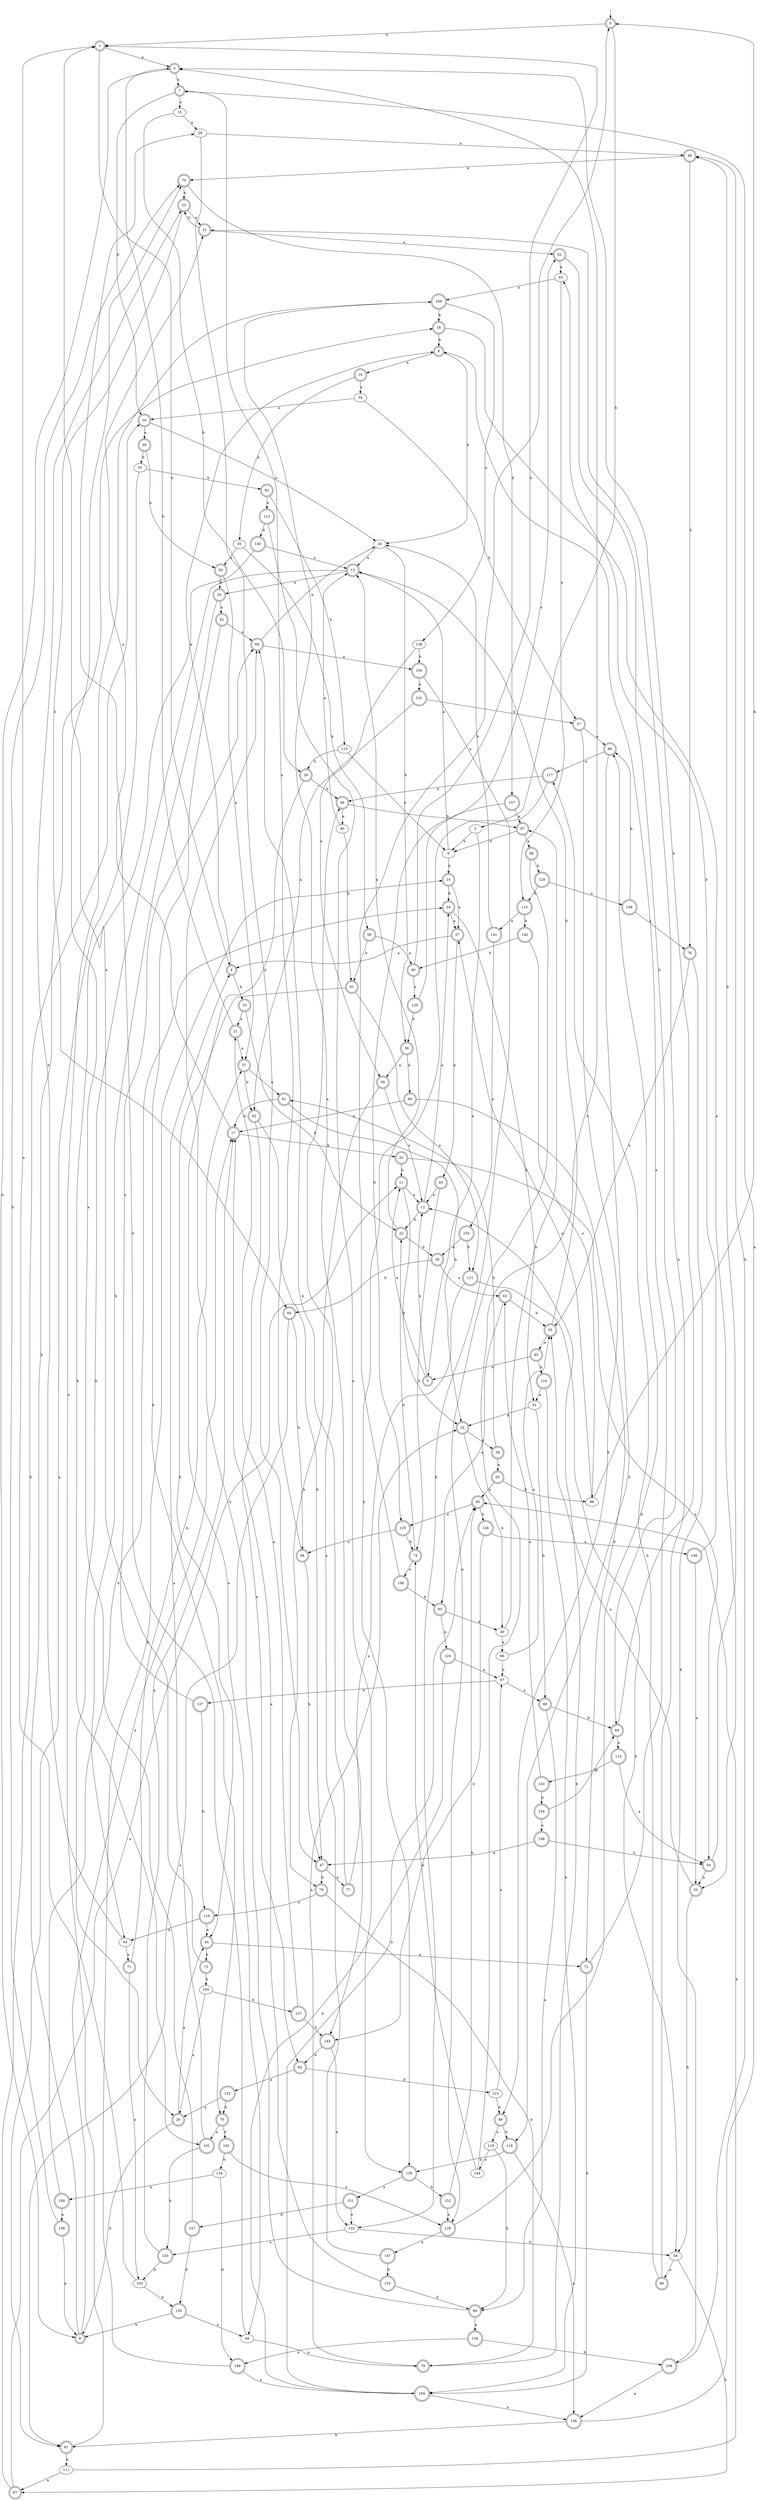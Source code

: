 digraph RandomDFA {
  __start0 [label="", shape=none];
  __start0 -> 0 [label=""];
  0 [shape=circle] [shape=doublecircle]
  0 -> 1 [label="a"]
  0 -> 2 [label="b"]
  1 [shape=doublecircle]
  1 -> 3 [label="a"]
  1 -> 4 [label="b"]
  2
  2 -> 5 [label="a"]
  2 -> 6 [label="b"]
  3 [shape=doublecircle]
  3 -> 7 [label="a"]
  3 -> 8 [label="b"]
  4 [shape=doublecircle]
  4 -> 9 [label="a"]
  4 -> 10 [label="b"]
  5 [shape=doublecircle]
  5 -> 11 [label="a"]
  5 -> 12 [label="b"]
  6
  6 -> 13 [label="a"]
  6 -> 14 [label="b"]
  7 [shape=doublecircle]
  7 -> 15 [label="a"]
  7 -> 16 [label="b"]
  8 [shape=doublecircle]
  8 -> 17 [label="a"]
  8 -> 18 [label="b"]
  9 [shape=doublecircle]
  9 -> 19 [label="a"]
  9 -> 20 [label="b"]
  10 [shape=doublecircle]
  10 -> 21 [label="a"]
  10 -> 22 [label="b"]
  11 [shape=doublecircle]
  11 -> 12 [label="a"]
  11 -> 23 [label="b"]
  12 [shape=doublecircle]
  12 -> 24 [label="a"]
  12 -> 22 [label="b"]
  13 [shape=doublecircle]
  13 -> 25 [label="a"]
  13 -> 26 [label="b"]
  14 [shape=doublecircle]
  14 -> 27 [label="a"]
  14 -> 24 [label="b"]
  15
  15 -> 28 [label="a"]
  15 -> 29 [label="b"]
  16 [shape=doublecircle]
  16 -> 30 [label="a"]
  16 -> 20 [label="b"]
  17 [shape=doublecircle]
  17 -> 31 [label="a"]
  17 -> 32 [label="b"]
  18 [shape=doublecircle]
  18 -> 33 [label="a"]
  18 -> 9 [label="b"]
  19 [shape=doublecircle]
  19 -> 34 [label="a"]
  19 -> 35 [label="b"]
  20
  20 -> 13 [label="a"]
  20 -> 36 [label="b"]
  21 [shape=doublecircle]
  21 -> 37 [label="a"]
  21 -> 3 [label="b"]
  22 [shape=doublecircle]
  22 -> 13 [label="a"]
  22 -> 38 [label="b"]
  23 [shape=doublecircle]
  23 -> 39 [label="a"]
  23 -> 40 [label="b"]
  24 [shape=doublecircle]
  24 -> 27 [label="a"]
  24 -> 41 [label="b"]
  25 [shape=doublecircle]
  25 -> 42 [label="a"]
  25 -> 43 [label="b"]
  26 [shape=doublecircle]
  26 -> 44 [label="a"]
  26 -> 8 [label="b"]
  27 [shape=doublecircle]
  27 -> 4 [label="a"]
  27 -> 45 [label="b"]
  28
  28 -> 46 [label="a"]
  28 -> 47 [label="b"]
  29 [shape=doublecircle]
  29 -> 48 [label="a"]
  29 -> 49 [label="b"]
  30 [shape=doublecircle]
  30 -> 50 [label="a"]
  30 -> 51 [label="b"]
  31 [shape=doublecircle]
  31 -> 52 [label="a"]
  31 -> 53 [label="b"]
  32 [shape=doublecircle]
  32 -> 54 [label="a"]
  32 -> 11 [label="b"]
  33 [shape=doublecircle]
  33 -> 55 [label="a"]
  33 -> 56 [label="b"]
  34
  34 -> 16 [label="a"]
  34 -> 57 [label="b"]
  35
  35 -> 50 [label="a"]
  35 -> 58 [label="b"]
  36 [shape=doublecircle]
  36 -> 59 [label="a"]
  36 -> 60 [label="b"]
  37 [shape=doublecircle]
  37 -> 61 [label="a"]
  37 -> 62 [label="b"]
  38 [shape=doublecircle]
  38 -> 63 [label="a"]
  38 -> 64 [label="b"]
  39 [shape=doublecircle]
  39 -> 65 [label="a"]
  39 -> 61 [label="b"]
  40
  40 -> 66 [label="a"]
  40 -> 67 [label="b"]
  41
  41 -> 23 [label="a"]
  41 -> 68 [label="b"]
  42 [shape=doublecircle]
  42 -> 69 [label="a"]
  42 -> 70 [label="b"]
  43
  43 -> 71 [label="a"]
  43 -> 53 [label="b"]
  44 [shape=doublecircle]
  44 -> 72 [label="a"]
  44 -> 73 [label="b"]
  45 [shape=doublecircle]
  45 -> 12 [label="a"]
  45 -> 74 [label="b"]
  46 [shape=doublecircle]
  46 -> 75 [label="a"]
  46 -> 76 [label="b"]
  47 [shape=doublecircle]
  47 -> 77 [label="a"]
  47 -> 78 [label="b"]
  48
  48 -> 79 [label="a"]
  48 -> 28 [label="b"]
  49 [shape=doublecircle]
  49 -> 80 [label="a"]
  49 -> 67 [label="b"]
  50 [shape=doublecircle]
  50 -> 37 [label="a"]
  50 -> 25 [label="b"]
  51
  51 -> 81 [label="a"]
  51 -> 82 [label="b"]
  52 [shape=doublecircle]
  52 -> 83 [label="a"]
  52 -> 84 [label="b"]
  53 [shape=doublecircle]
  53 -> 31 [label="a"]
  53 -> 64 [label="b"]
  54 [shape=doublecircle]
  54 -> 33 [label="a"]
  54 -> 46 [label="b"]
  55 [shape=doublecircle]
  55 -> 85 [label="a"]
  55 -> 13 [label="b"]
  56
  56 -> 86 [label="a"]
  56 -> 87 [label="b"]
  57 [shape=doublecircle]
  57 -> 88 [label="a"]
  57 -> 89 [label="b"]
  58 [shape=doublecircle]
  58 -> 90 [label="a"]
  58 -> 91 [label="b"]
  59 [shape=doublecircle]
  59 -> 12 [label="a"]
  59 -> 78 [label="b"]
  60 [shape=doublecircle]
  60 -> 17 [label="a"]
  60 -> 72 [label="b"]
  61 [shape=doublecircle]
  61 -> 17 [label="a"]
  61 -> 23 [label="b"]
  62 [shape=doublecircle]
  62 -> 92 [label="a"]
  62 -> 47 [label="b"]
  63 [shape=doublecircle]
  63 -> 93 [label="a"]
  63 -> 55 [label="b"]
  64 [shape=doublecircle]
  64 -> 81 [label="a"]
  64 -> 94 [label="b"]
  65 [shape=doublecircle]
  65 -> 95 [label="a"]
  65 -> 96 [label="b"]
  66
  66 -> 55 [label="a"]
  66 -> 97 [label="b"]
  67 [shape=doublecircle]
  67 -> 98 [label="a"]
  67 -> 6 [label="b"]
  68 [shape=doublecircle]
  68 -> 99 [label="a"]
  68 -> 84 [label="b"]
  69 [shape=doublecircle]
  69 -> 100 [label="a"]
  69 -> 20 [label="b"]
  70 [shape=doublecircle]
  70 -> 101 [label="a"]
  70 -> 102 [label="b"]
  71 [shape=doublecircle]
  71 -> 103 [label="a"]
  71 -> 37 [label="b"]
  72 [shape=doublecircle]
  72 -> 9 [label="a"]
  72 -> 104 [label="b"]
  73 [shape=doublecircle]
  73 -> 1 [label="a"]
  73 -> 105 [label="b"]
  74 [shape=doublecircle]
  74 -> 106 [label="a"]
  74 -> 22 [label="b"]
  75 [shape=doublecircle]
  75 -> 53 [label="a"]
  75 -> 107 [label="b"]
  76 [shape=doublecircle]
  76 -> 55 [label="a"]
  76 -> 108 [label="b"]
  77 [shape=doublecircle]
  77 -> 109 [label="a"]
  77 -> 69 [label="b"]
  78 [shape=doublecircle]
  78 -> 110 [label="a"]
  78 -> 79 [label="b"]
  79 [shape=doublecircle]
  79 -> 23 [label="a"]
  79 -> 12 [label="b"]
  80
  80 -> 13 [label="a"]
  80 -> 91 [label="b"]
  81 [shape=doublecircle]
  81 -> 109 [label="a"]
  81 -> 111 [label="b"]
  82 [shape=doublecircle]
  82 -> 112 [label="a"]
  82 -> 113 [label="b"]
  83
  83 -> 114 [label="a"]
  83 -> 109 [label="b"]
  84 [shape=doublecircle]
  84 -> 115 [label="a"]
  84 -> 3 [label="b"]
  85 [shape=doublecircle]
  85 -> 5 [label="a"]
  85 -> 116 [label="b"]
  86 [shape=doublecircle]
  86 -> 31 [label="a"]
  86 -> 117 [label="b"]
  87 [shape=doublecircle]
  87 -> 11 [label="a"]
  87 -> 16 [label="b"]
  88 [shape=doublecircle]
  88 -> 117 [label="a"]
  88 -> 118 [label="b"]
  89 [shape=doublecircle]
  89 -> 119 [label="a"]
  89 -> 118 [label="b"]
  90 [shape=doublecircle]
  90 -> 120 [label="a"]
  90 -> 1 [label="b"]
  91 [shape=doublecircle]
  91 -> 121 [label="a"]
  91 -> 44 [label="b"]
  92 [shape=doublecircle]
  92 -> 122 [label="a"]
  92 -> 123 [label="b"]
  93 [shape=doublecircle]
  93 -> 40 [label="a"]
  93 -> 124 [label="b"]
  94 [shape=doublecircle]
  94 -> 7 [label="a"]
  94 -> 47 [label="b"]
  95 [shape=doublecircle]
  95 -> 125 [label="a"]
  95 -> 126 [label="b"]
  96
  96 -> 27 [label="a"]
  96 -> 0 [label="b"]
  97
  97 -> 68 [label="a"]
  97 -> 127 [label="b"]
  98 [shape=doublecircle]
  98 -> 128 [label="a"]
  98 -> 129 [label="b"]
  99 [shape=doublecircle]
  99 -> 130 [label="a"]
  99 -> 69 [label="b"]
  100 [shape=doublecircle]
  100 -> 131 [label="a"]
  100 -> 132 [label="b"]
  101 [shape=doublecircle]
  101 -> 4 [label="a"]
  101 -> 133 [label="b"]
  102 [shape=doublecircle]
  102 -> 128 [label="a"]
  102 -> 134 [label="b"]
  103
  103 -> 1 [label="a"]
  103 -> 135 [label="b"]
  104 [shape=doublecircle]
  104 -> 136 [label="a"]
  104 -> 95 [label="b"]
  105
  105 -> 26 [label="a"]
  105 -> 137 [label="b"]
  106 [shape=doublecircle]
  106 -> 0 [label="a"]
  106 -> 93 [label="b"]
  107 [shape=doublecircle]
  107 -> 67 [label="a"]
  107 -> 125 [label="b"]
  108 [shape=doublecircle]
  108 -> 136 [label="a"]
  108 -> 46 [label="b"]
  109 [shape=doublecircle]
  109 -> 138 [label="a"]
  109 -> 18 [label="b"]
  110 [shape=doublecircle]
  110 -> 44 [label="a"]
  110 -> 43 [label="b"]
  111
  111 -> 87 [label="a"]
  111 -> 95 [label="b"]
  112 [shape=doublecircle]
  112 -> 139 [label="a"]
  112 -> 140 [label="b"]
  113
  113 -> 6 [label="a"]
  113 -> 29 [label="b"]
  114 [shape=doublecircle]
  114 -> 141 [label="a"]
  114 -> 142 [label="b"]
  115 [shape=doublecircle]
  115 -> 54 [label="a"]
  115 -> 143 [label="b"]
  116 [shape=doublecircle]
  116 -> 41 [label="a"]
  116 -> 104 [label="b"]
  117 [shape=doublecircle]
  117 -> 49 [label="a"]
  117 -> 139 [label="b"]
  118 [shape=doublecircle]
  118 -> 136 [label="a"]
  118 -> 139 [label="b"]
  119
  119 -> 144 [label="a"]
  119 -> 99 [label="b"]
  120 [shape=doublecircle]
  120 -> 52 [label="a"]
  120 -> 36 [label="b"]
  121 [shape=doublecircle]
  121 -> 145 [label="a"]
  121 -> 56 [label="b"]
  122 [shape=doublecircle]
  122 -> 26 [label="a"]
  122 -> 70 [label="b"]
  123
  123 -> 97 [label="a"]
  123 -> 89 [label="b"]
  124 [shape=doublecircle]
  124 -> 97 [label="a"]
  124 -> 104 [label="b"]
  125 [shape=doublecircle]
  125 -> 94 [label="a"]
  125 -> 74 [label="b"]
  126 [shape=doublecircle]
  126 -> 146 [label="a"]
  126 -> 145 [label="b"]
  127 [shape=doublecircle]
  127 -> 69 [label="a"]
  127 -> 110 [label="b"]
  128 [shape=doublecircle]
  128 -> 147 [label="a"]
  128 -> 88 [label="b"]
  129 [shape=doublecircle]
  129 -> 148 [label="a"]
  129 -> 114 [label="b"]
  130 [shape=doublecircle]
  130 -> 149 [label="a"]
  130 -> 108 [label="b"]
  131 [shape=doublecircle]
  131 -> 62 [label="a"]
  131 -> 57 [label="b"]
  132
  132 -> 133 [label="a"]
  132 -> 56 [label="b"]
  133 [shape=doublecircle]
  133 -> 17 [label="a"]
  133 -> 103 [label="b"]
  134
  134 -> 150 [label="a"]
  134 -> 149 [label="b"]
  135 [shape=doublecircle]
  135 -> 48 [label="a"]
  135 -> 8 [label="b"]
  136 [shape=doublecircle]
  136 -> 7 [label="a"]
  136 -> 81 [label="b"]
  137 [shape=doublecircle]
  137 -> 21 [label="a"]
  137 -> 145 [label="b"]
  138
  138 -> 59 [label="a"]
  138 -> 100 [label="b"]
  139 [shape=doublecircle]
  139 -> 151 [label="a"]
  139 -> 152 [label="b"]
  140 [shape=doublecircle]
  140 -> 13 [label="a"]
  140 -> 101 [label="b"]
  141 [shape=doublecircle]
  141 -> 153 [label="a"]
  141 -> 20 [label="b"]
  142 [shape=doublecircle]
  142 -> 96 [label="a"]
  142 -> 90 [label="b"]
  143 [shape=doublecircle]
  143 -> 63 [label="a"]
  143 -> 154 [label="b"]
  144
  144 -> 3 [label="a"]
  144 -> 74 [label="b"]
  145 [shape=doublecircle]
  145 -> 132 [label="a"]
  145 -> 92 [label="b"]
  146 [shape=doublecircle]
  146 -> 33 [label="a"]
  146 -> 83 [label="b"]
  147 [shape=doublecircle]
  147 -> 49 [label="a"]
  147 -> 155 [label="b"]
  148 [shape=doublecircle]
  148 -> 76 [label="a"]
  148 -> 88 [label="b"]
  149 [shape=doublecircle]
  149 -> 104 [label="a"]
  149 -> 14 [label="b"]
  150 [shape=doublecircle]
  150 -> 156 [label="a"]
  150 -> 24 [label="b"]
  151 [shape=doublecircle]
  151 -> 132 [label="a"]
  151 -> 157 [label="b"]
  152 [shape=doublecircle]
  152 -> 128 [label="a"]
  152 -> 95 [label="b"]
  153 [shape=doublecircle]
  153 -> 38 [label="a"]
  153 -> 121 [label="b"]
  154 [shape=doublecircle]
  154 -> 158 [label="a"]
  154 -> 84 [label="b"]
  155 [shape=doublecircle]
  155 -> 17 [label="a"]
  155 -> 99 [label="b"]
  156 [shape=doublecircle]
  156 -> 8 [label="a"]
  156 -> 75 [label="b"]
  157 [shape=doublecircle]
  157 -> 75 [label="a"]
  157 -> 135 [label="b"]
  158 [shape=doublecircle]
  158 -> 47 [label="a"]
  158 -> 54 [label="b"]
}
